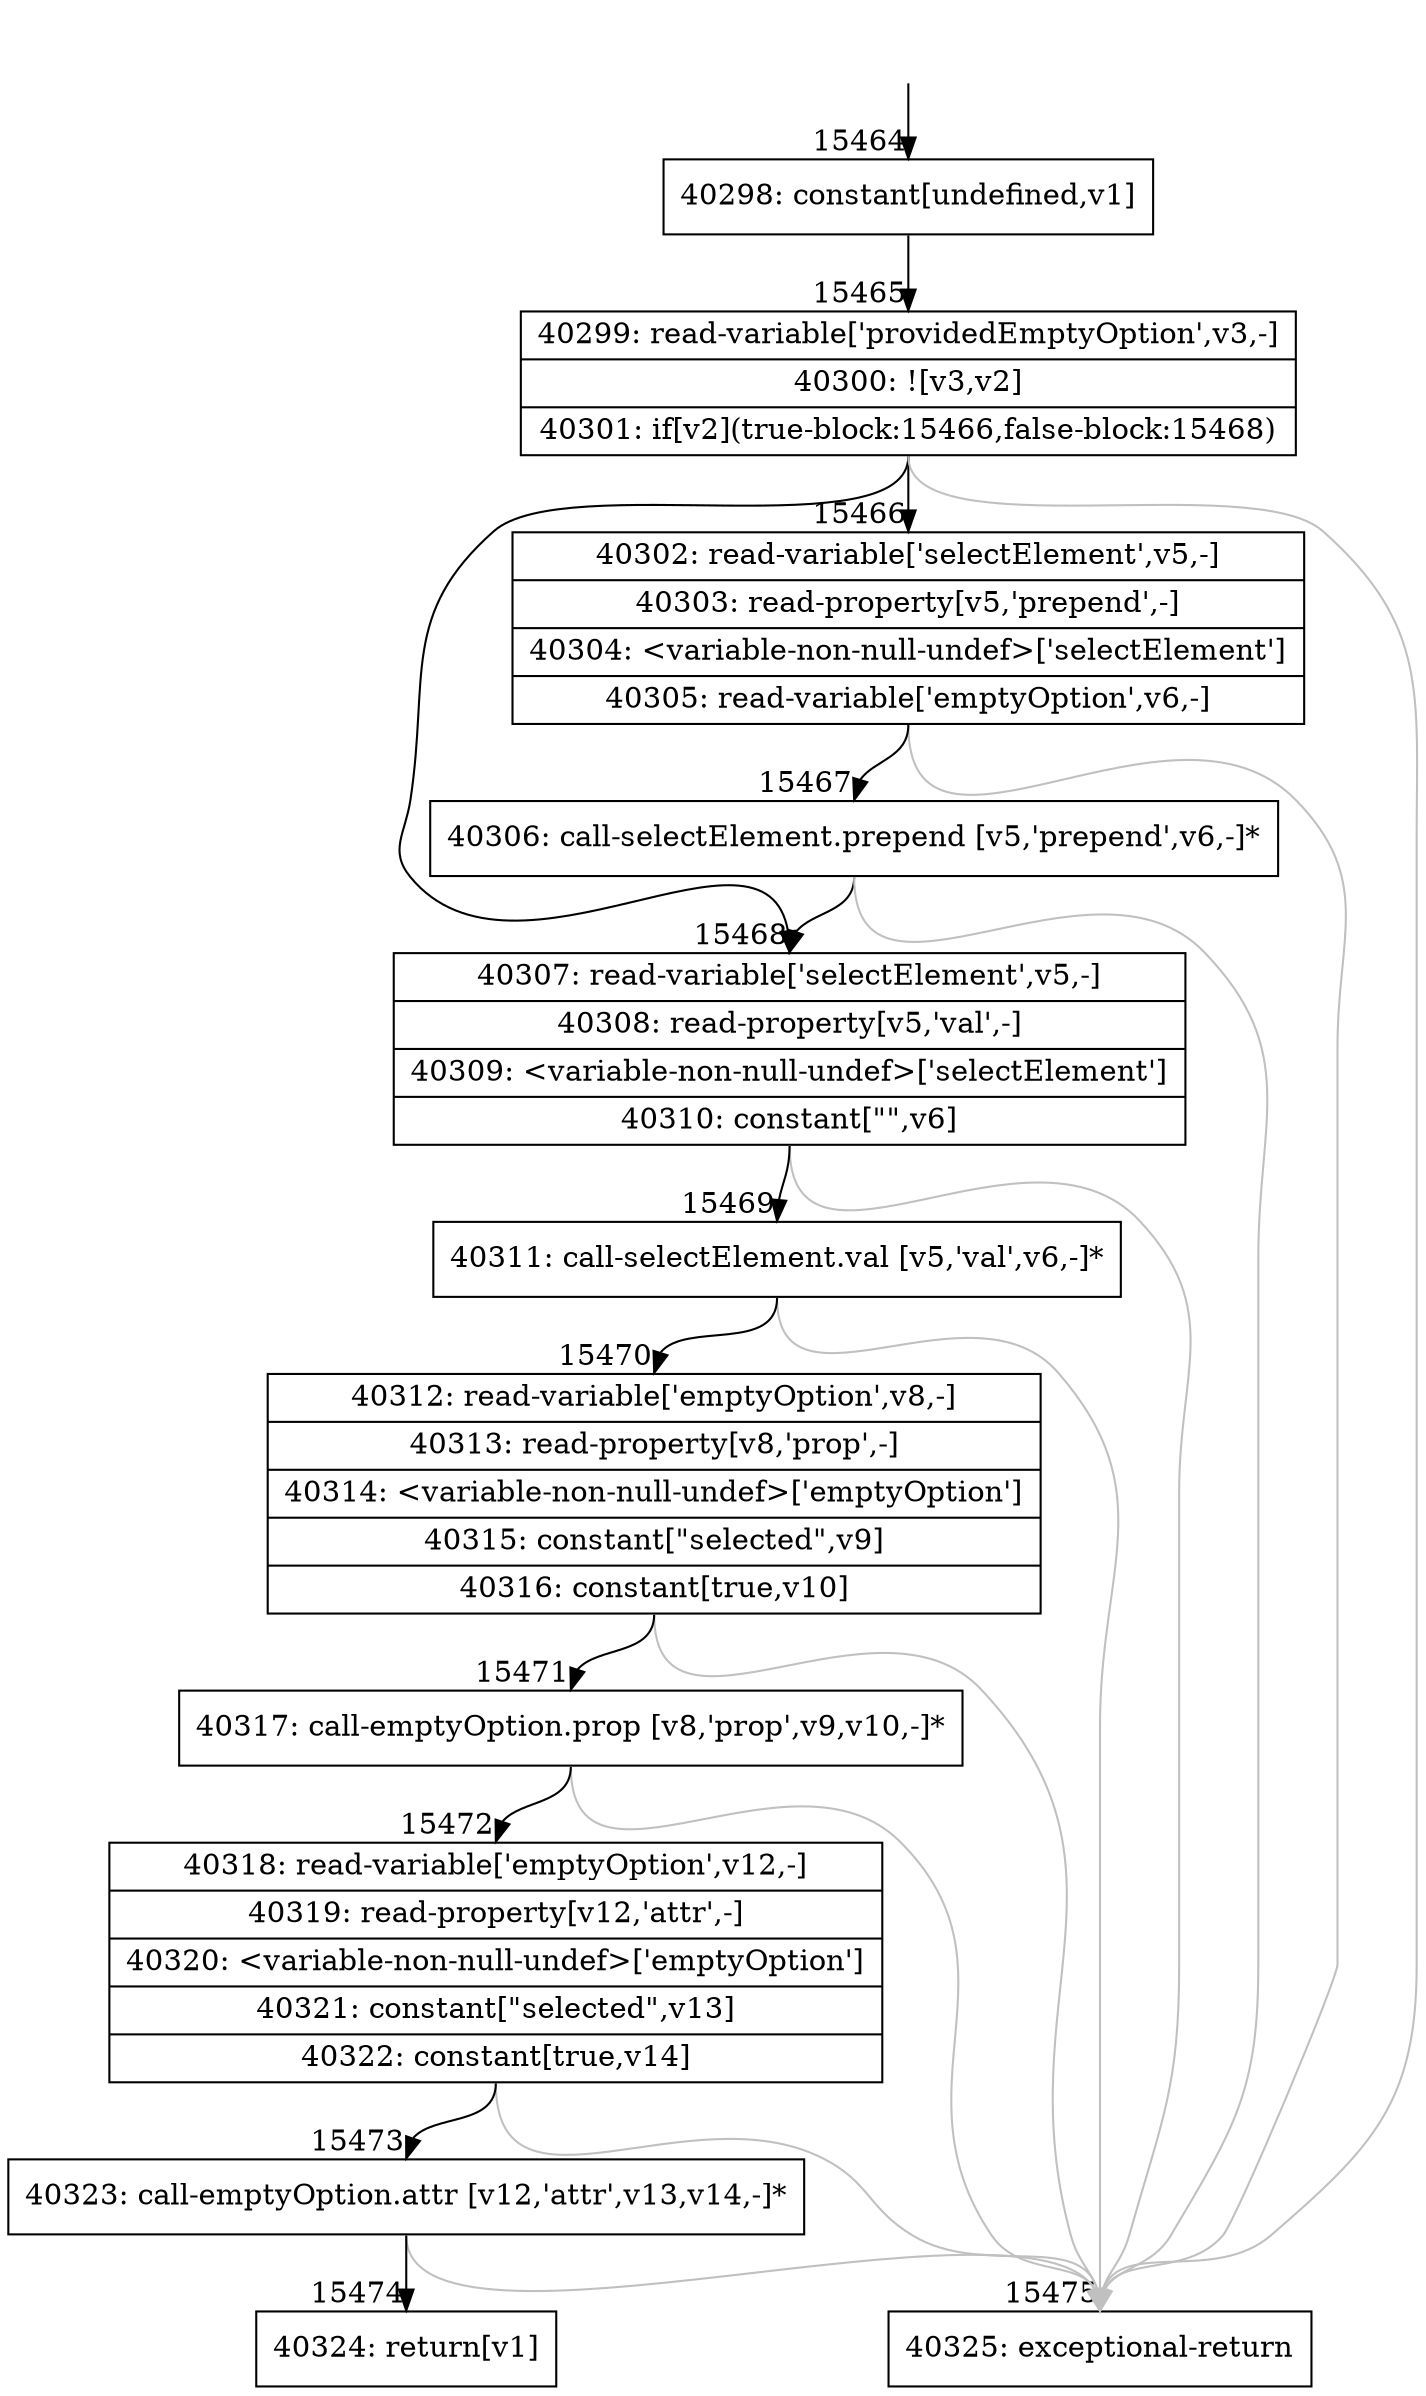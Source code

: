 digraph {
rankdir="TD"
BB_entry1242[shape=none,label=""];
BB_entry1242 -> BB15464 [tailport=s, headport=n, headlabel="    15464"]
BB15464 [shape=record label="{40298: constant[undefined,v1]}" ] 
BB15464 -> BB15465 [tailport=s, headport=n, headlabel="      15465"]
BB15465 [shape=record label="{40299: read-variable['providedEmptyOption',v3,-]|40300: ![v3,v2]|40301: if[v2](true-block:15466,false-block:15468)}" ] 
BB15465 -> BB15466 [tailport=s, headport=n, headlabel="      15466"]
BB15465 -> BB15468 [tailport=s, headport=n, headlabel="      15468"]
BB15465 -> BB15475 [tailport=s, headport=n, color=gray, headlabel="      15475"]
BB15466 [shape=record label="{40302: read-variable['selectElement',v5,-]|40303: read-property[v5,'prepend',-]|40304: \<variable-non-null-undef\>['selectElement']|40305: read-variable['emptyOption',v6,-]}" ] 
BB15466 -> BB15467 [tailport=s, headport=n, headlabel="      15467"]
BB15466 -> BB15475 [tailport=s, headport=n, color=gray]
BB15467 [shape=record label="{40306: call-selectElement.prepend [v5,'prepend',v6,-]*}" ] 
BB15467 -> BB15468 [tailport=s, headport=n]
BB15467 -> BB15475 [tailport=s, headport=n, color=gray]
BB15468 [shape=record label="{40307: read-variable['selectElement',v5,-]|40308: read-property[v5,'val',-]|40309: \<variable-non-null-undef\>['selectElement']|40310: constant[\"\",v6]}" ] 
BB15468 -> BB15469 [tailport=s, headport=n, headlabel="      15469"]
BB15468 -> BB15475 [tailport=s, headport=n, color=gray]
BB15469 [shape=record label="{40311: call-selectElement.val [v5,'val',v6,-]*}" ] 
BB15469 -> BB15470 [tailport=s, headport=n, headlabel="      15470"]
BB15469 -> BB15475 [tailport=s, headport=n, color=gray]
BB15470 [shape=record label="{40312: read-variable['emptyOption',v8,-]|40313: read-property[v8,'prop',-]|40314: \<variable-non-null-undef\>['emptyOption']|40315: constant[\"selected\",v9]|40316: constant[true,v10]}" ] 
BB15470 -> BB15471 [tailport=s, headport=n, headlabel="      15471"]
BB15470 -> BB15475 [tailport=s, headport=n, color=gray]
BB15471 [shape=record label="{40317: call-emptyOption.prop [v8,'prop',v9,v10,-]*}" ] 
BB15471 -> BB15472 [tailport=s, headport=n, headlabel="      15472"]
BB15471 -> BB15475 [tailport=s, headport=n, color=gray]
BB15472 [shape=record label="{40318: read-variable['emptyOption',v12,-]|40319: read-property[v12,'attr',-]|40320: \<variable-non-null-undef\>['emptyOption']|40321: constant[\"selected\",v13]|40322: constant[true,v14]}" ] 
BB15472 -> BB15473 [tailport=s, headport=n, headlabel="      15473"]
BB15472 -> BB15475 [tailport=s, headport=n, color=gray]
BB15473 [shape=record label="{40323: call-emptyOption.attr [v12,'attr',v13,v14,-]*}" ] 
BB15473 -> BB15474 [tailport=s, headport=n, headlabel="      15474"]
BB15473 -> BB15475 [tailport=s, headport=n, color=gray]
BB15474 [shape=record label="{40324: return[v1]}" ] 
BB15475 [shape=record label="{40325: exceptional-return}" ] 
//#$~ 26156
}
